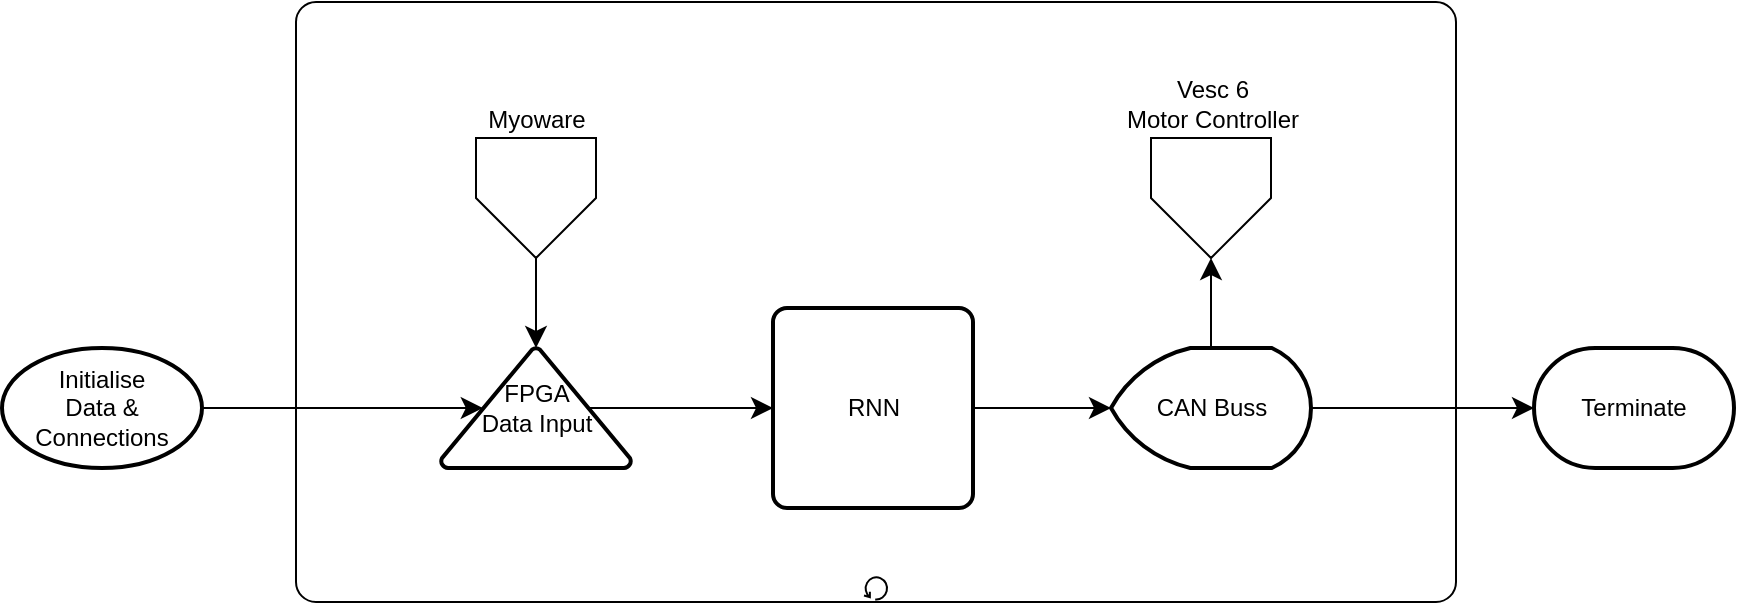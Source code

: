 <mxfile version="24.4.4" type="device">
  <diagram name="Page-1" id="dKp94ycnszFwyBe4eXB2">
    <mxGraphModel dx="1702" dy="753" grid="0" gridSize="10" guides="1" tooltips="1" connect="1" arrows="1" fold="1" page="0" pageScale="1" pageWidth="850" pageHeight="1100" math="0" shadow="0">
      <root>
        <mxCell id="0" />
        <mxCell id="1" parent="0" />
        <mxCell id="Q8bWReergCMnOXtuaQhK-15" value="" style="points=[[0.25,0,0],[0.5,0,0],[0.75,0,0],[1,0.25,0],[1,0.5,0],[1,0.75,0],[0.75,1,0],[0.5,1,0],[0.25,1,0],[0,0.75,0],[0,0.5,0],[0,0.25,0]];shape=mxgraph.bpmn.task;whiteSpace=wrap;rectStyle=rounded;size=10;html=1;container=1;expand=0;collapsible=0;taskMarker=abstract;isLoopStandard=1;" vertex="1" parent="1">
          <mxGeometry x="-242" y="13" width="580" height="300" as="geometry" />
        </mxCell>
        <mxCell id="Q8bWReergCMnOXtuaQhK-16" style="edgeStyle=none;curved=1;rounded=0;orthogonalLoop=1;jettySize=auto;html=1;exitX=0.78;exitY=0.5;exitDx=0;exitDy=0;exitPerimeter=0;entryX=0;entryY=0.5;entryDx=0;entryDy=0;fontSize=12;startSize=8;endSize=8;" edge="1" parent="Q8bWReergCMnOXtuaQhK-15" target="Q8bWReergCMnOXtuaQhK-18">
          <mxGeometry relative="1" as="geometry">
            <mxPoint x="148.1" y="150.0" as="sourcePoint" />
          </mxGeometry>
        </mxCell>
        <mxCell id="Q8bWReergCMnOXtuaQhK-20" style="edgeStyle=none;curved=1;rounded=0;orthogonalLoop=1;jettySize=auto;html=1;exitX=1;exitY=0.5;exitDx=0;exitDy=0;entryX=0;entryY=0.5;entryDx=0;entryDy=0;entryPerimeter=0;fontSize=12;startSize=8;endSize=8;" edge="1" parent="Q8bWReergCMnOXtuaQhK-15" target="Q8bWReergCMnOXtuaQhK-19">
          <mxGeometry relative="1" as="geometry">
            <mxPoint x="340" y="150.0" as="sourcePoint" />
          </mxGeometry>
        </mxCell>
        <mxCell id="Q8bWReergCMnOXtuaQhK-32" style="edgeStyle=none;curved=1;rounded=0;orthogonalLoop=1;jettySize=auto;html=1;exitX=0.78;exitY=0.5;exitDx=0;exitDy=0;exitPerimeter=0;entryX=0;entryY=0.5;entryDx=0;entryDy=0;fontSize=12;startSize=8;endSize=8;" edge="1" parent="Q8bWReergCMnOXtuaQhK-15" source="Q8bWReergCMnOXtuaQhK-24" target="Q8bWReergCMnOXtuaQhK-25">
          <mxGeometry relative="1" as="geometry" />
        </mxCell>
        <mxCell id="Q8bWReergCMnOXtuaQhK-24" value="&lt;div&gt;FPGA&lt;/div&gt;&lt;div&gt;Data Input&lt;br&gt;&lt;/div&gt;" style="strokeWidth=2;html=1;shape=mxgraph.flowchart.extract_or_measurement;whiteSpace=wrap;" vertex="1" parent="Q8bWReergCMnOXtuaQhK-15">
          <mxGeometry x="72.5" y="173" width="95" height="60" as="geometry" />
        </mxCell>
        <mxCell id="Q8bWReergCMnOXtuaQhK-25" value="RNN" style="rounded=1;whiteSpace=wrap;html=1;absoluteArcSize=1;arcSize=14;strokeWidth=2;" vertex="1" parent="Q8bWReergCMnOXtuaQhK-15">
          <mxGeometry x="238.5" y="153" width="100" height="100" as="geometry" />
        </mxCell>
        <mxCell id="Q8bWReergCMnOXtuaQhK-30" style="edgeStyle=none;curved=1;rounded=0;orthogonalLoop=1;jettySize=auto;html=1;exitX=0.5;exitY=0;exitDx=0;exitDy=0;exitPerimeter=0;entryX=0.5;entryY=1;entryDx=0;entryDy=0;fontSize=12;startSize=8;endSize=8;" edge="1" parent="Q8bWReergCMnOXtuaQhK-15" source="Q8bWReergCMnOXtuaQhK-26" target="Q8bWReergCMnOXtuaQhK-28">
          <mxGeometry relative="1" as="geometry" />
        </mxCell>
        <mxCell id="Q8bWReergCMnOXtuaQhK-26" value="&lt;div&gt;CAN Buss&lt;/div&gt;" style="strokeWidth=2;html=1;shape=mxgraph.flowchart.display;whiteSpace=wrap;" vertex="1" parent="Q8bWReergCMnOXtuaQhK-15">
          <mxGeometry x="407.5" y="173" width="100" height="60" as="geometry" />
        </mxCell>
        <mxCell id="Q8bWReergCMnOXtuaQhK-27" value="Myoware" style="verticalLabelPosition=top;verticalAlign=bottom;html=1;shape=offPageConnector;rounded=0;size=0.5;labelPosition=center;align=center;" vertex="1" parent="Q8bWReergCMnOXtuaQhK-15">
          <mxGeometry x="90" y="68" width="60" height="60" as="geometry" />
        </mxCell>
        <mxCell id="Q8bWReergCMnOXtuaQhK-28" value="&lt;div&gt;Vesc 6&lt;/div&gt;&lt;div&gt;Motor Controller&lt;br&gt;&lt;/div&gt;" style="verticalLabelPosition=top;verticalAlign=bottom;html=1;shape=offPageConnector;rounded=0;size=0.5;labelPosition=center;align=center;" vertex="1" parent="Q8bWReergCMnOXtuaQhK-15">
          <mxGeometry x="427.5" y="68" width="60" height="60" as="geometry" />
        </mxCell>
        <mxCell id="Q8bWReergCMnOXtuaQhK-29" style="edgeStyle=none;curved=1;rounded=0;orthogonalLoop=1;jettySize=auto;html=1;exitX=0.5;exitY=1;exitDx=0;exitDy=0;entryX=0.5;entryY=0;entryDx=0;entryDy=0;entryPerimeter=0;fontSize=12;startSize=8;endSize=8;" edge="1" parent="Q8bWReergCMnOXtuaQhK-15" source="Q8bWReergCMnOXtuaQhK-27" target="Q8bWReergCMnOXtuaQhK-24">
          <mxGeometry relative="1" as="geometry" />
        </mxCell>
        <mxCell id="Q8bWReergCMnOXtuaQhK-31" style="edgeStyle=none;curved=1;rounded=0;orthogonalLoop=1;jettySize=auto;html=1;exitX=1;exitY=0.5;exitDx=0;exitDy=0;entryX=0;entryY=0.5;entryDx=0;entryDy=0;entryPerimeter=0;fontSize=12;startSize=8;endSize=8;" edge="1" parent="Q8bWReergCMnOXtuaQhK-15" source="Q8bWReergCMnOXtuaQhK-25" target="Q8bWReergCMnOXtuaQhK-26">
          <mxGeometry relative="1" as="geometry" />
        </mxCell>
        <mxCell id="Q8bWReergCMnOXtuaQhK-8" value="&lt;div&gt;Initialise&lt;/div&gt;&lt;div&gt;Data &amp;amp; Connections&lt;br&gt;&lt;/div&gt;" style="strokeWidth=2;html=1;shape=mxgraph.flowchart.start_1;whiteSpace=wrap;" vertex="1" parent="1">
          <mxGeometry x="-389" y="186" width="100" height="60" as="geometry" />
        </mxCell>
        <mxCell id="Q8bWReergCMnOXtuaQhK-6" value="Terminate" style="strokeWidth=2;html=1;shape=mxgraph.flowchart.terminator;whiteSpace=wrap;" vertex="1" parent="1">
          <mxGeometry x="377" y="186" width="100" height="60" as="geometry" />
        </mxCell>
        <mxCell id="Q8bWReergCMnOXtuaQhK-33" style="edgeStyle=none;curved=1;rounded=0;orthogonalLoop=1;jettySize=auto;html=1;exitX=1;exitY=0.5;exitDx=0;exitDy=0;exitPerimeter=0;entryX=0.22;entryY=0.5;entryDx=0;entryDy=0;entryPerimeter=0;fontSize=12;startSize=8;endSize=8;" edge="1" parent="1" source="Q8bWReergCMnOXtuaQhK-8" target="Q8bWReergCMnOXtuaQhK-24">
          <mxGeometry relative="1" as="geometry" />
        </mxCell>
        <mxCell id="Q8bWReergCMnOXtuaQhK-34" style="edgeStyle=none;curved=1;rounded=0;orthogonalLoop=1;jettySize=auto;html=1;exitX=1;exitY=0.5;exitDx=0;exitDy=0;exitPerimeter=0;entryX=0;entryY=0.5;entryDx=0;entryDy=0;entryPerimeter=0;fontSize=12;startSize=8;endSize=8;" edge="1" parent="1" source="Q8bWReergCMnOXtuaQhK-26" target="Q8bWReergCMnOXtuaQhK-6">
          <mxGeometry relative="1" as="geometry" />
        </mxCell>
      </root>
    </mxGraphModel>
  </diagram>
</mxfile>
